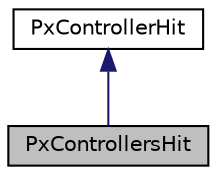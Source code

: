 digraph "PxControllersHit"
{
  edge [fontname="Helvetica",fontsize="10",labelfontname="Helvetica",labelfontsize="10"];
  node [fontname="Helvetica",fontsize="10",shape=record];
  Node0 [label="PxControllersHit",height=0.2,width=0.4,color="black", fillcolor="grey75", style="filled", fontcolor="black"];
  Node1 -> Node0 [dir="back",color="midnightblue",fontsize="10",style="solid",fontname="Helvetica"];
  Node1 [label="PxControllerHit",height=0.2,width=0.4,color="black", fillcolor="white", style="filled",URL="$structPxControllerHit.html",tooltip="Describes a generic CCT hit. "];
}
